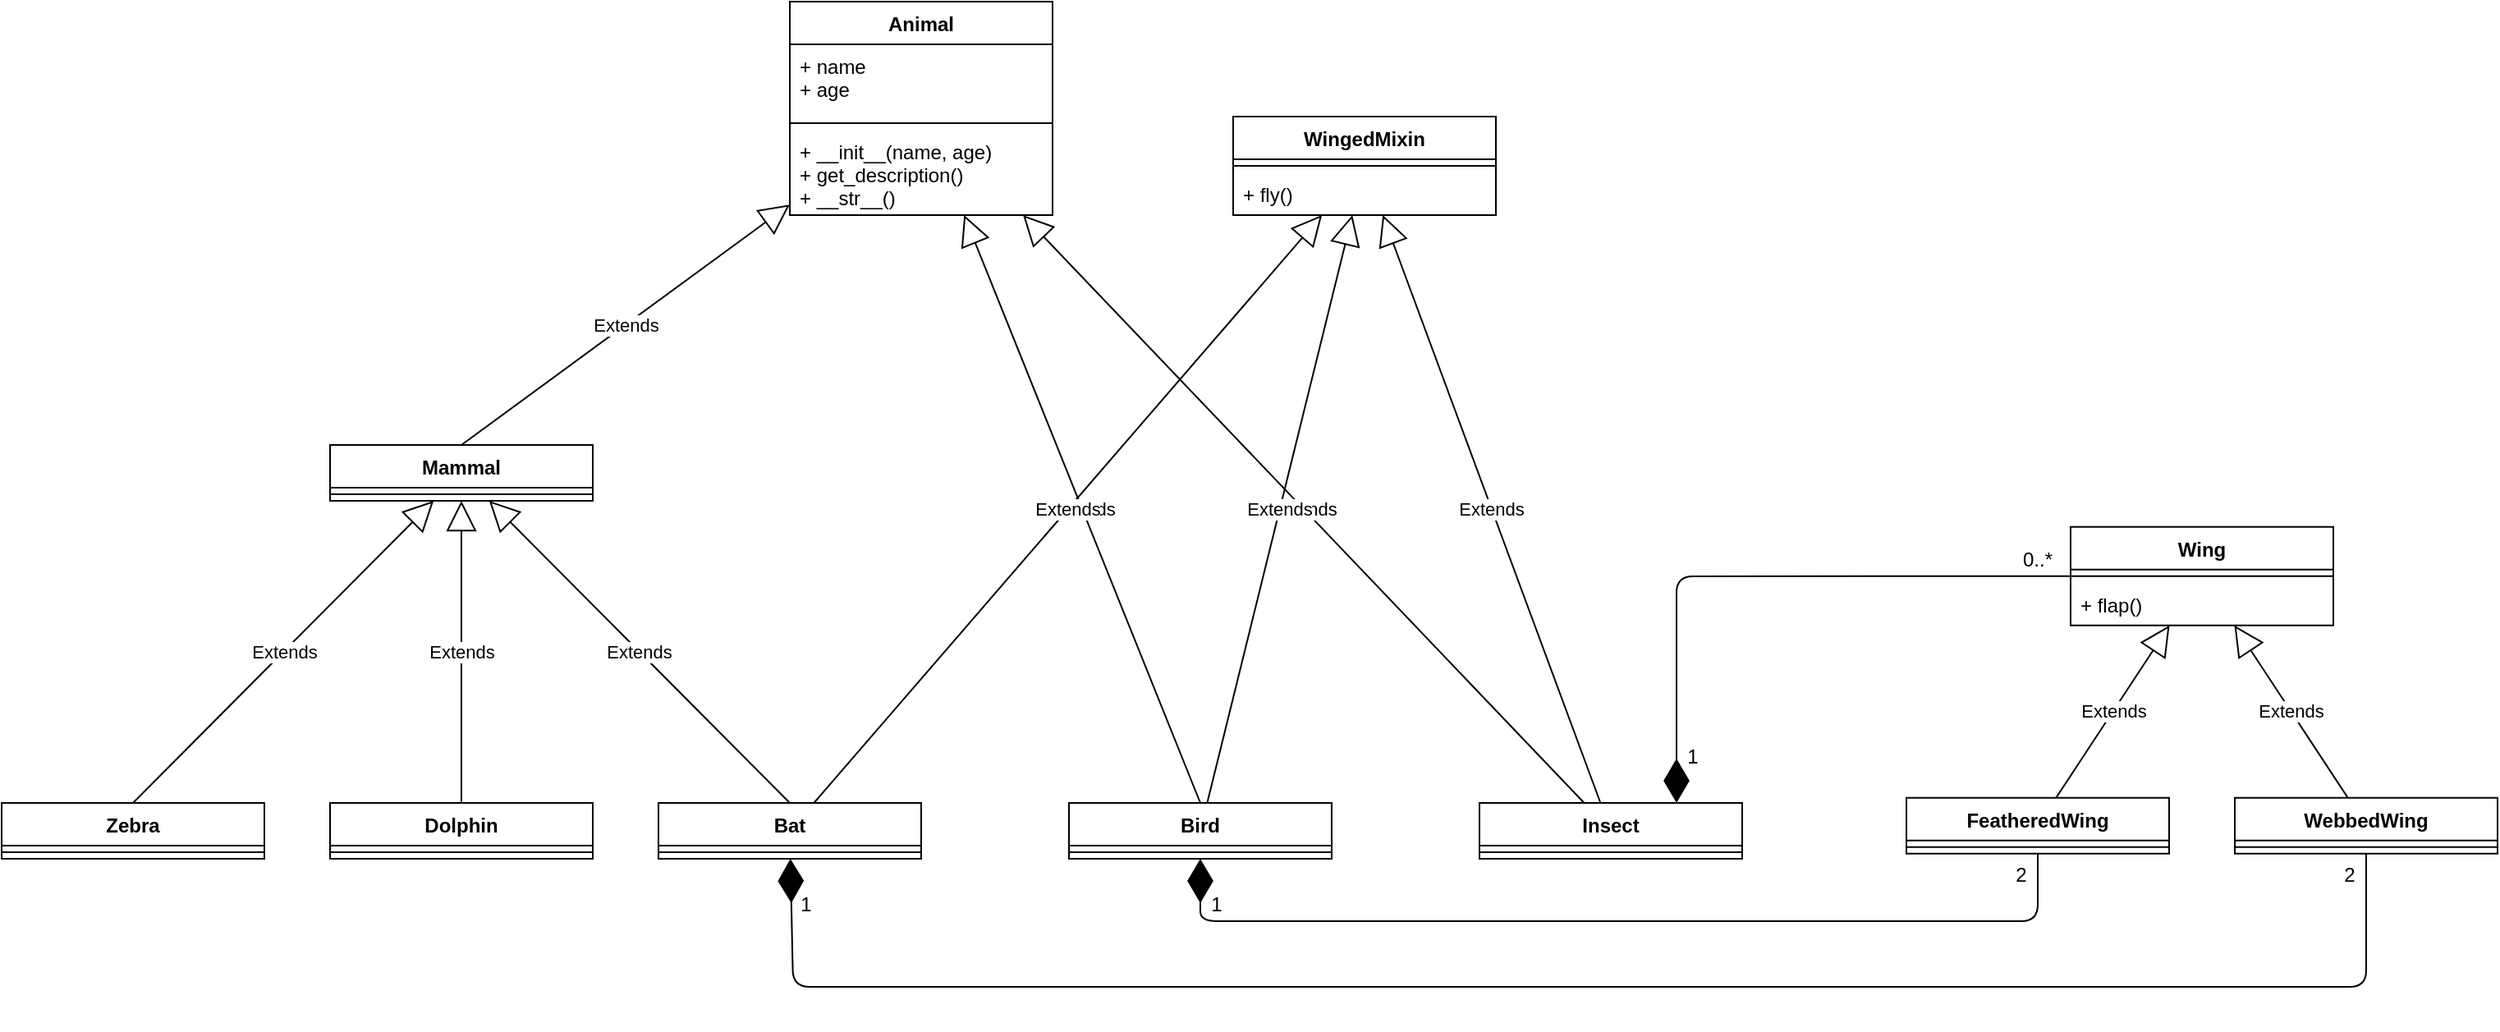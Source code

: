 <mxfile version="12.1.3" pages="1"><diagram id="gt2ZiBwMarpmamXv5R1R" name="Page-1"><mxGraphModel dx="1820" dy="414" grid="1" gridSize="10" guides="1" tooltips="1" connect="1" arrows="1" fold="1" page="1" pageScale="1" pageWidth="850" pageHeight="1100" math="0" shadow="0"><root><mxCell id="0"/><mxCell id="1" parent="0"/><mxCell id="T148XuSo2jEmiU7TqJbI-5" value="Animal" style="swimlane;fontStyle=1;align=center;verticalAlign=top;childLayout=stackLayout;horizontal=1;startSize=26;horizontalStack=0;resizeParent=1;resizeParentMax=0;resizeLast=0;collapsible=1;marginBottom=0;" vertex="1" parent="1"><mxGeometry x="390" width="160" height="130" as="geometry"/></mxCell><mxCell id="T148XuSo2jEmiU7TqJbI-6" value="+ name&#xA;+ age&#xA;" style="text;strokeColor=none;fillColor=none;align=left;verticalAlign=top;spacingLeft=4;spacingRight=4;overflow=hidden;rotatable=0;points=[[0,0.5],[1,0.5]];portConstraint=eastwest;" vertex="1" parent="T148XuSo2jEmiU7TqJbI-5"><mxGeometry y="26" width="160" height="44" as="geometry"/></mxCell><mxCell id="T148XuSo2jEmiU7TqJbI-7" value="" style="line;strokeWidth=1;fillColor=none;align=left;verticalAlign=middle;spacingTop=-1;spacingLeft=3;spacingRight=3;rotatable=0;labelPosition=right;points=[];portConstraint=eastwest;" vertex="1" parent="T148XuSo2jEmiU7TqJbI-5"><mxGeometry y="70" width="160" height="8" as="geometry"/></mxCell><mxCell id="T148XuSo2jEmiU7TqJbI-8" value="+ __init__(name, age)&#xA;+ get_description()&#xA;+ __str__()&#xA;" style="text;strokeColor=none;fillColor=none;align=left;verticalAlign=top;spacingLeft=4;spacingRight=4;overflow=hidden;rotatable=0;points=[[0,0.5],[1,0.5]];portConstraint=eastwest;" vertex="1" parent="T148XuSo2jEmiU7TqJbI-5"><mxGeometry y="78" width="160" height="52" as="geometry"/></mxCell><mxCell id="T148XuSo2jEmiU7TqJbI-9" value="Mammal" style="swimlane;fontStyle=1;align=center;verticalAlign=top;childLayout=stackLayout;horizontal=1;startSize=26;horizontalStack=0;resizeParent=1;resizeParentMax=0;resizeLast=0;collapsible=1;marginBottom=0;" vertex="1" parent="1"><mxGeometry x="110" y="270" width="160" height="34" as="geometry"/></mxCell><mxCell id="T148XuSo2jEmiU7TqJbI-10" value="" style="line;strokeWidth=1;fillColor=none;align=left;verticalAlign=middle;spacingTop=-1;spacingLeft=3;spacingRight=3;rotatable=0;labelPosition=right;points=[];portConstraint=eastwest;" vertex="1" parent="T148XuSo2jEmiU7TqJbI-9"><mxGeometry y="26" width="160" height="8" as="geometry"/></mxCell><mxCell id="T148XuSo2jEmiU7TqJbI-11" value="Zebra" style="swimlane;fontStyle=1;align=center;verticalAlign=top;childLayout=stackLayout;horizontal=1;startSize=26;horizontalStack=0;resizeParent=1;resizeParentMax=0;resizeLast=0;collapsible=1;marginBottom=0;" vertex="1" parent="1"><mxGeometry x="-90" y="488" width="160" height="34" as="geometry"/></mxCell><mxCell id="T148XuSo2jEmiU7TqJbI-12" value="" style="line;strokeWidth=1;fillColor=none;align=left;verticalAlign=middle;spacingTop=-1;spacingLeft=3;spacingRight=3;rotatable=0;labelPosition=right;points=[];portConstraint=eastwest;" vertex="1" parent="T148XuSo2jEmiU7TqJbI-11"><mxGeometry y="26" width="160" height="8" as="geometry"/></mxCell><mxCell id="T148XuSo2jEmiU7TqJbI-13" value="Dolphin" style="swimlane;fontStyle=1;align=center;verticalAlign=top;childLayout=stackLayout;horizontal=1;startSize=26;horizontalStack=0;resizeParent=1;resizeParentMax=0;resizeLast=0;collapsible=1;marginBottom=0;" vertex="1" parent="1"><mxGeometry x="110" y="488" width="160" height="34" as="geometry"/></mxCell><mxCell id="T148XuSo2jEmiU7TqJbI-14" value="" style="line;strokeWidth=1;fillColor=none;align=left;verticalAlign=middle;spacingTop=-1;spacingLeft=3;spacingRight=3;rotatable=0;labelPosition=right;points=[];portConstraint=eastwest;" vertex="1" parent="T148XuSo2jEmiU7TqJbI-13"><mxGeometry y="26" width="160" height="8" as="geometry"/></mxCell><mxCell id="T148XuSo2jEmiU7TqJbI-15" value="Extends" style="endArrow=block;endSize=16;endFill=0;html=1;exitX=0.5;exitY=0;exitDx=0;exitDy=0;" edge="1" parent="1" source="T148XuSo2jEmiU7TqJbI-9" target="T148XuSo2jEmiU7TqJbI-5"><mxGeometry width="160" relative="1" as="geometry"><mxPoint x="460" y="168" as="sourcePoint"/><mxPoint x="620" y="168" as="targetPoint"/></mxGeometry></mxCell><mxCell id="T148XuSo2jEmiU7TqJbI-16" value="Extends" style="endArrow=block;endSize=16;endFill=0;html=1;exitX=0.5;exitY=0;exitDx=0;exitDy=0;" edge="1" parent="1" source="T148XuSo2jEmiU7TqJbI-11" target="T148XuSo2jEmiU7TqJbI-9"><mxGeometry width="160" relative="1" as="geometry"><mxPoint x="400" y="648" as="sourcePoint"/><mxPoint x="555" y="583" as="targetPoint"/></mxGeometry></mxCell><mxCell id="T148XuSo2jEmiU7TqJbI-17" value="Extends" style="endArrow=block;endSize=16;endFill=0;html=1;exitX=0.5;exitY=0;exitDx=0;exitDy=0;" edge="1" parent="1" source="T148XuSo2jEmiU7TqJbI-13" target="T148XuSo2jEmiU7TqJbI-9"><mxGeometry width="160" relative="1" as="geometry"><mxPoint x="655" y="643" as="sourcePoint"/><mxPoint x="240" y="528" as="targetPoint"/></mxGeometry></mxCell><mxCell id="T148XuSo2jEmiU7TqJbI-18" value="Bat&#xA;" style="swimlane;fontStyle=1;align=center;verticalAlign=top;childLayout=stackLayout;horizontal=1;startSize=26;horizontalStack=0;resizeParent=1;resizeParentMax=0;resizeLast=0;collapsible=1;marginBottom=0;" vertex="1" parent="1"><mxGeometry x="310" y="488" width="160" height="34" as="geometry"/></mxCell><mxCell id="T148XuSo2jEmiU7TqJbI-19" value="" style="line;strokeWidth=1;fillColor=none;align=left;verticalAlign=middle;spacingTop=-1;spacingLeft=3;spacingRight=3;rotatable=0;labelPosition=right;points=[];portConstraint=eastwest;" vertex="1" parent="T148XuSo2jEmiU7TqJbI-18"><mxGeometry y="26" width="160" height="8" as="geometry"/></mxCell><mxCell id="T148XuSo2jEmiU7TqJbI-20" value="Extends" style="endArrow=block;endSize=16;endFill=0;html=1;exitX=0.5;exitY=0;exitDx=0;exitDy=0;" edge="1" parent="1" source="T148XuSo2jEmiU7TqJbI-18" target="T148XuSo2jEmiU7TqJbI-9"><mxGeometry width="160" relative="1" as="geometry"><mxPoint x="720" y="652" as="sourcePoint"/><mxPoint x="614" y="548" as="targetPoint"/></mxGeometry></mxCell><mxCell id="T148XuSo2jEmiU7TqJbI-21" value="Insect" style="swimlane;fontStyle=1;align=center;verticalAlign=top;childLayout=stackLayout;horizontal=1;startSize=26;horizontalStack=0;resizeParent=1;resizeParentMax=0;resizeLast=0;collapsible=1;marginBottom=0;" vertex="1" parent="1"><mxGeometry x="810" y="488" width="160" height="34" as="geometry"/></mxCell><mxCell id="T148XuSo2jEmiU7TqJbI-22" value="" style="line;strokeWidth=1;fillColor=none;align=left;verticalAlign=middle;spacingTop=-1;spacingLeft=3;spacingRight=3;rotatable=0;labelPosition=right;points=[];portConstraint=eastwest;" vertex="1" parent="T148XuSo2jEmiU7TqJbI-21"><mxGeometry y="26" width="160" height="8" as="geometry"/></mxCell><mxCell id="T148XuSo2jEmiU7TqJbI-23" value="Extends" style="endArrow=block;endSize=16;endFill=0;html=1;" edge="1" parent="1" source="T148XuSo2jEmiU7TqJbI-21" target="T148XuSo2jEmiU7TqJbI-5"><mxGeometry width="160" relative="1" as="geometry"><mxPoint x="780" y="172" as="sourcePoint"/><mxPoint x="797.32" y="88" as="targetPoint"/></mxGeometry></mxCell><mxCell id="T148XuSo2jEmiU7TqJbI-27" value="Bird&#xA;" style="swimlane;fontStyle=1;align=center;verticalAlign=top;childLayout=stackLayout;horizontal=1;startSize=26;horizontalStack=0;resizeParent=1;resizeParentMax=0;resizeLast=0;collapsible=1;marginBottom=0;" vertex="1" parent="1"><mxGeometry x="560" y="488" width="160" height="34" as="geometry"/></mxCell><mxCell id="T148XuSo2jEmiU7TqJbI-28" value="" style="line;strokeWidth=1;fillColor=none;align=left;verticalAlign=middle;spacingTop=-1;spacingLeft=3;spacingRight=3;rotatable=0;labelPosition=right;points=[];portConstraint=eastwest;" vertex="1" parent="T148XuSo2jEmiU7TqJbI-27"><mxGeometry y="26" width="160" height="8" as="geometry"/></mxCell><mxCell id="T148XuSo2jEmiU7TqJbI-29" value="Extends" style="endArrow=block;endSize=16;endFill=0;html=1;exitX=0.5;exitY=0;exitDx=0;exitDy=0;" edge="1" parent="1" source="T148XuSo2jEmiU7TqJbI-27" target="T148XuSo2jEmiU7TqJbI-5"><mxGeometry width="160" relative="1" as="geometry"><mxPoint x="850" y="148" as="sourcePoint"/><mxPoint x="1010" y="148" as="targetPoint"/></mxGeometry></mxCell><mxCell id="T148XuSo2jEmiU7TqJbI-56" value="Wing" style="swimlane;fontStyle=1;align=center;verticalAlign=top;childLayout=stackLayout;horizontal=1;startSize=26;horizontalStack=0;resizeParent=1;resizeParentMax=0;resizeLast=0;collapsible=1;marginBottom=0;" vertex="1" parent="1"><mxGeometry x="1170" y="319.833" width="160" height="60" as="geometry"/></mxCell><mxCell id="T148XuSo2jEmiU7TqJbI-58" value="" style="line;strokeWidth=1;fillColor=none;align=left;verticalAlign=middle;spacingTop=-1;spacingLeft=3;spacingRight=3;rotatable=0;labelPosition=right;points=[];portConstraint=eastwest;" vertex="1" parent="T148XuSo2jEmiU7TqJbI-56"><mxGeometry y="26" width="160" height="8" as="geometry"/></mxCell><mxCell id="T148XuSo2jEmiU7TqJbI-59" value="+ flap() " style="text;strokeColor=none;fillColor=none;align=left;verticalAlign=top;spacingLeft=4;spacingRight=4;overflow=hidden;rotatable=0;points=[[0,0.5],[1,0.5]];portConstraint=eastwest;" vertex="1" parent="T148XuSo2jEmiU7TqJbI-56"><mxGeometry y="34" width="160" height="26" as="geometry"/></mxCell><mxCell id="T148XuSo2jEmiU7TqJbI-60" value="WingedMixin" style="swimlane;fontStyle=1;align=center;verticalAlign=top;childLayout=stackLayout;horizontal=1;startSize=26;horizontalStack=0;resizeParent=1;resizeParentMax=0;resizeLast=0;collapsible=1;marginBottom=0;" vertex="1" parent="1"><mxGeometry x="660" y="70" width="160" height="60" as="geometry"/></mxCell><mxCell id="T148XuSo2jEmiU7TqJbI-61" value="" style="line;strokeWidth=1;fillColor=none;align=left;verticalAlign=middle;spacingTop=-1;spacingLeft=3;spacingRight=3;rotatable=0;labelPosition=right;points=[];portConstraint=eastwest;" vertex="1" parent="T148XuSo2jEmiU7TqJbI-60"><mxGeometry y="26" width="160" height="8" as="geometry"/></mxCell><mxCell id="T148XuSo2jEmiU7TqJbI-62" value="+ fly() " style="text;strokeColor=none;fillColor=none;align=left;verticalAlign=top;spacingLeft=4;spacingRight=4;overflow=hidden;rotatable=0;points=[[0,0.5],[1,0.5]];portConstraint=eastwest;" vertex="1" parent="T148XuSo2jEmiU7TqJbI-60"><mxGeometry y="34" width="160" height="26" as="geometry"/></mxCell><mxCell id="T148XuSo2jEmiU7TqJbI-64" value="" style="endArrow=diamondThin;endFill=1;endSize=24;html=1;" edge="1" parent="1" source="T148XuSo2jEmiU7TqJbI-66" target="T148XuSo2jEmiU7TqJbI-27"><mxGeometry width="160" relative="1" as="geometry"><mxPoint x="810" y="100" as="sourcePoint"/><mxPoint x="970" y="100" as="targetPoint"/><Array as="points"><mxPoint x="1150" y="560"/><mxPoint x="640" y="560"/></Array></mxGeometry></mxCell><mxCell id="T148XuSo2jEmiU7TqJbI-66" value="FeatheredWing" style="swimlane;fontStyle=1;align=center;verticalAlign=top;childLayout=stackLayout;horizontal=1;startSize=26;horizontalStack=0;resizeParent=1;resizeParentMax=0;resizeLast=0;collapsible=1;marginBottom=0;" vertex="1" parent="1"><mxGeometry x="1070" y="484.833" width="160" height="34" as="geometry"/></mxCell><mxCell id="T148XuSo2jEmiU7TqJbI-67" value="" style="line;strokeWidth=1;fillColor=none;align=left;verticalAlign=middle;spacingTop=-1;spacingLeft=3;spacingRight=3;rotatable=0;labelPosition=right;points=[];portConstraint=eastwest;" vertex="1" parent="T148XuSo2jEmiU7TqJbI-66"><mxGeometry y="26" width="160" height="8" as="geometry"/></mxCell><mxCell id="T148XuSo2jEmiU7TqJbI-69" value="Extends" style="endArrow=block;endSize=16;endFill=0;html=1;" edge="1" parent="1" source="T148XuSo2jEmiU7TqJbI-66" target="T148XuSo2jEmiU7TqJbI-56"><mxGeometry width="160" relative="1" as="geometry"><mxPoint x="1250.0" y="549.833" as="sourcePoint"/><mxPoint x="1250.0" y="399.833" as="targetPoint"/></mxGeometry></mxCell><mxCell id="T148XuSo2jEmiU7TqJbI-70" value="WebbedWing" style="swimlane;fontStyle=1;align=center;verticalAlign=top;childLayout=stackLayout;horizontal=1;startSize=26;horizontalStack=0;resizeParent=1;resizeParentMax=0;resizeLast=0;collapsible=1;marginBottom=0;" vertex="1" parent="1"><mxGeometry x="1270" y="484.833" width="160" height="34" as="geometry"/></mxCell><mxCell id="T148XuSo2jEmiU7TqJbI-71" value="" style="line;strokeWidth=1;fillColor=none;align=left;verticalAlign=middle;spacingTop=-1;spacingLeft=3;spacingRight=3;rotatable=0;labelPosition=right;points=[];portConstraint=eastwest;" vertex="1" parent="T148XuSo2jEmiU7TqJbI-70"><mxGeometry y="26" width="160" height="8" as="geometry"/></mxCell><mxCell id="T148XuSo2jEmiU7TqJbI-72" value="Extends" style="endArrow=block;endSize=16;endFill=0;html=1;" edge="1" parent="1" source="T148XuSo2jEmiU7TqJbI-70" target="T148XuSo2jEmiU7TqJbI-56"><mxGeometry width="160" relative="1" as="geometry"><mxPoint x="1162.303" y="494.833" as="sourcePoint"/><mxPoint x="1238.289" y="389.833" as="targetPoint"/></mxGeometry></mxCell><mxCell id="T148XuSo2jEmiU7TqJbI-73" value="Extends" style="endArrow=block;endSize=16;endFill=0;html=1;" edge="1" parent="1" source="T148XuSo2jEmiU7TqJbI-21" target="T148XuSo2jEmiU7TqJbI-60"><mxGeometry width="160" relative="1" as="geometry"><mxPoint x="1030.705" y="901.333" as="sourcePoint"/><mxPoint x="729.659" y="543.333" as="targetPoint"/></mxGeometry></mxCell><mxCell id="T148XuSo2jEmiU7TqJbI-76" value="" style="endArrow=diamondThin;endFill=1;endSize=24;html=1;entryX=0.75;entryY=0;entryDx=0;entryDy=0;" edge="1" parent="1" source="T148XuSo2jEmiU7TqJbI-56" target="T148XuSo2jEmiU7TqJbI-21"><mxGeometry width="160" relative="1" as="geometry"><mxPoint x="1070.079" y="233" as="sourcePoint"/><mxPoint x="756.921" y="522" as="targetPoint"/><Array as="points"><mxPoint x="930" y="350"/></Array></mxGeometry></mxCell><mxCell id="T148XuSo2jEmiU7TqJbI-82" value="Extends" style="endArrow=block;endSize=16;endFill=0;html=1;" edge="1" parent="1" source="T148XuSo2jEmiU7TqJbI-27" target="T148XuSo2jEmiU7TqJbI-60"><mxGeometry width="160" relative="1" as="geometry"><mxPoint x="826.411" y="508" as="sourcePoint"/><mxPoint x="610.158" y="80" as="targetPoint"/></mxGeometry></mxCell><mxCell id="T148XuSo2jEmiU7TqJbI-83" value="Extends" style="endArrow=block;endSize=16;endFill=0;html=1;" edge="1" parent="1" source="T148XuSo2jEmiU7TqJbI-18" target="T148XuSo2jEmiU7TqJbI-60"><mxGeometry width="160" relative="1" as="geometry"><mxPoint x="624.653" y="498" as="sourcePoint"/><mxPoint x="741.789" y="70" as="targetPoint"/></mxGeometry></mxCell><mxCell id="T148XuSo2jEmiU7TqJbI-84" value="" style="endArrow=diamondThin;endFill=1;endSize=24;html=1;" edge="1" parent="1" source="T148XuSo2jEmiU7TqJbI-70" target="T148XuSo2jEmiU7TqJbI-18"><mxGeometry width="160" relative="1" as="geometry"><mxPoint x="1220" y="529.333" as="sourcePoint"/><mxPoint x="690" y="529.5" as="targetPoint"/><Array as="points"><mxPoint x="1350" y="600"/><mxPoint x="392" y="600"/></Array></mxGeometry></mxCell><mxCell id="T148XuSo2jEmiU7TqJbI-85" value="1" style="text;html=1;strokeColor=none;fillColor=none;align=center;verticalAlign=middle;whiteSpace=wrap;rounded=0;" vertex="1" parent="1"><mxGeometry x="380" y="540" width="40" height="20" as="geometry"/></mxCell><mxCell id="T148XuSo2jEmiU7TqJbI-86" value="1" style="text;html=1;strokeColor=none;fillColor=none;align=center;verticalAlign=middle;whiteSpace=wrap;rounded=0;" vertex="1" parent="1"><mxGeometry x="630" y="540" width="40" height="20" as="geometry"/></mxCell><mxCell id="T148XuSo2jEmiU7TqJbI-87" value="2" style="text;html=1;strokeColor=none;fillColor=none;align=center;verticalAlign=middle;whiteSpace=wrap;rounded=0;" vertex="1" parent="1"><mxGeometry x="1120" y="522" width="40" height="20" as="geometry"/></mxCell><mxCell id="T148XuSo2jEmiU7TqJbI-88" value="2" style="text;html=1;strokeColor=none;fillColor=none;align=center;verticalAlign=middle;whiteSpace=wrap;rounded=0;" vertex="1" parent="1"><mxGeometry x="1320" y="522" width="40" height="20" as="geometry"/></mxCell><mxCell id="T148XuSo2jEmiU7TqJbI-90" value="1" style="text;html=1;strokeColor=none;fillColor=none;align=center;verticalAlign=middle;whiteSpace=wrap;rounded=0;" vertex="1" parent="1"><mxGeometry x="920" y="450" width="40" height="20" as="geometry"/></mxCell><mxCell id="T148XuSo2jEmiU7TqJbI-91" value="0..*" style="text;html=1;strokeColor=none;fillColor=none;align=center;verticalAlign=middle;whiteSpace=wrap;rounded=0;" vertex="1" parent="1"><mxGeometry x="1130" y="330" width="40" height="20" as="geometry"/></mxCell></root></mxGraphModel></diagram></mxfile>